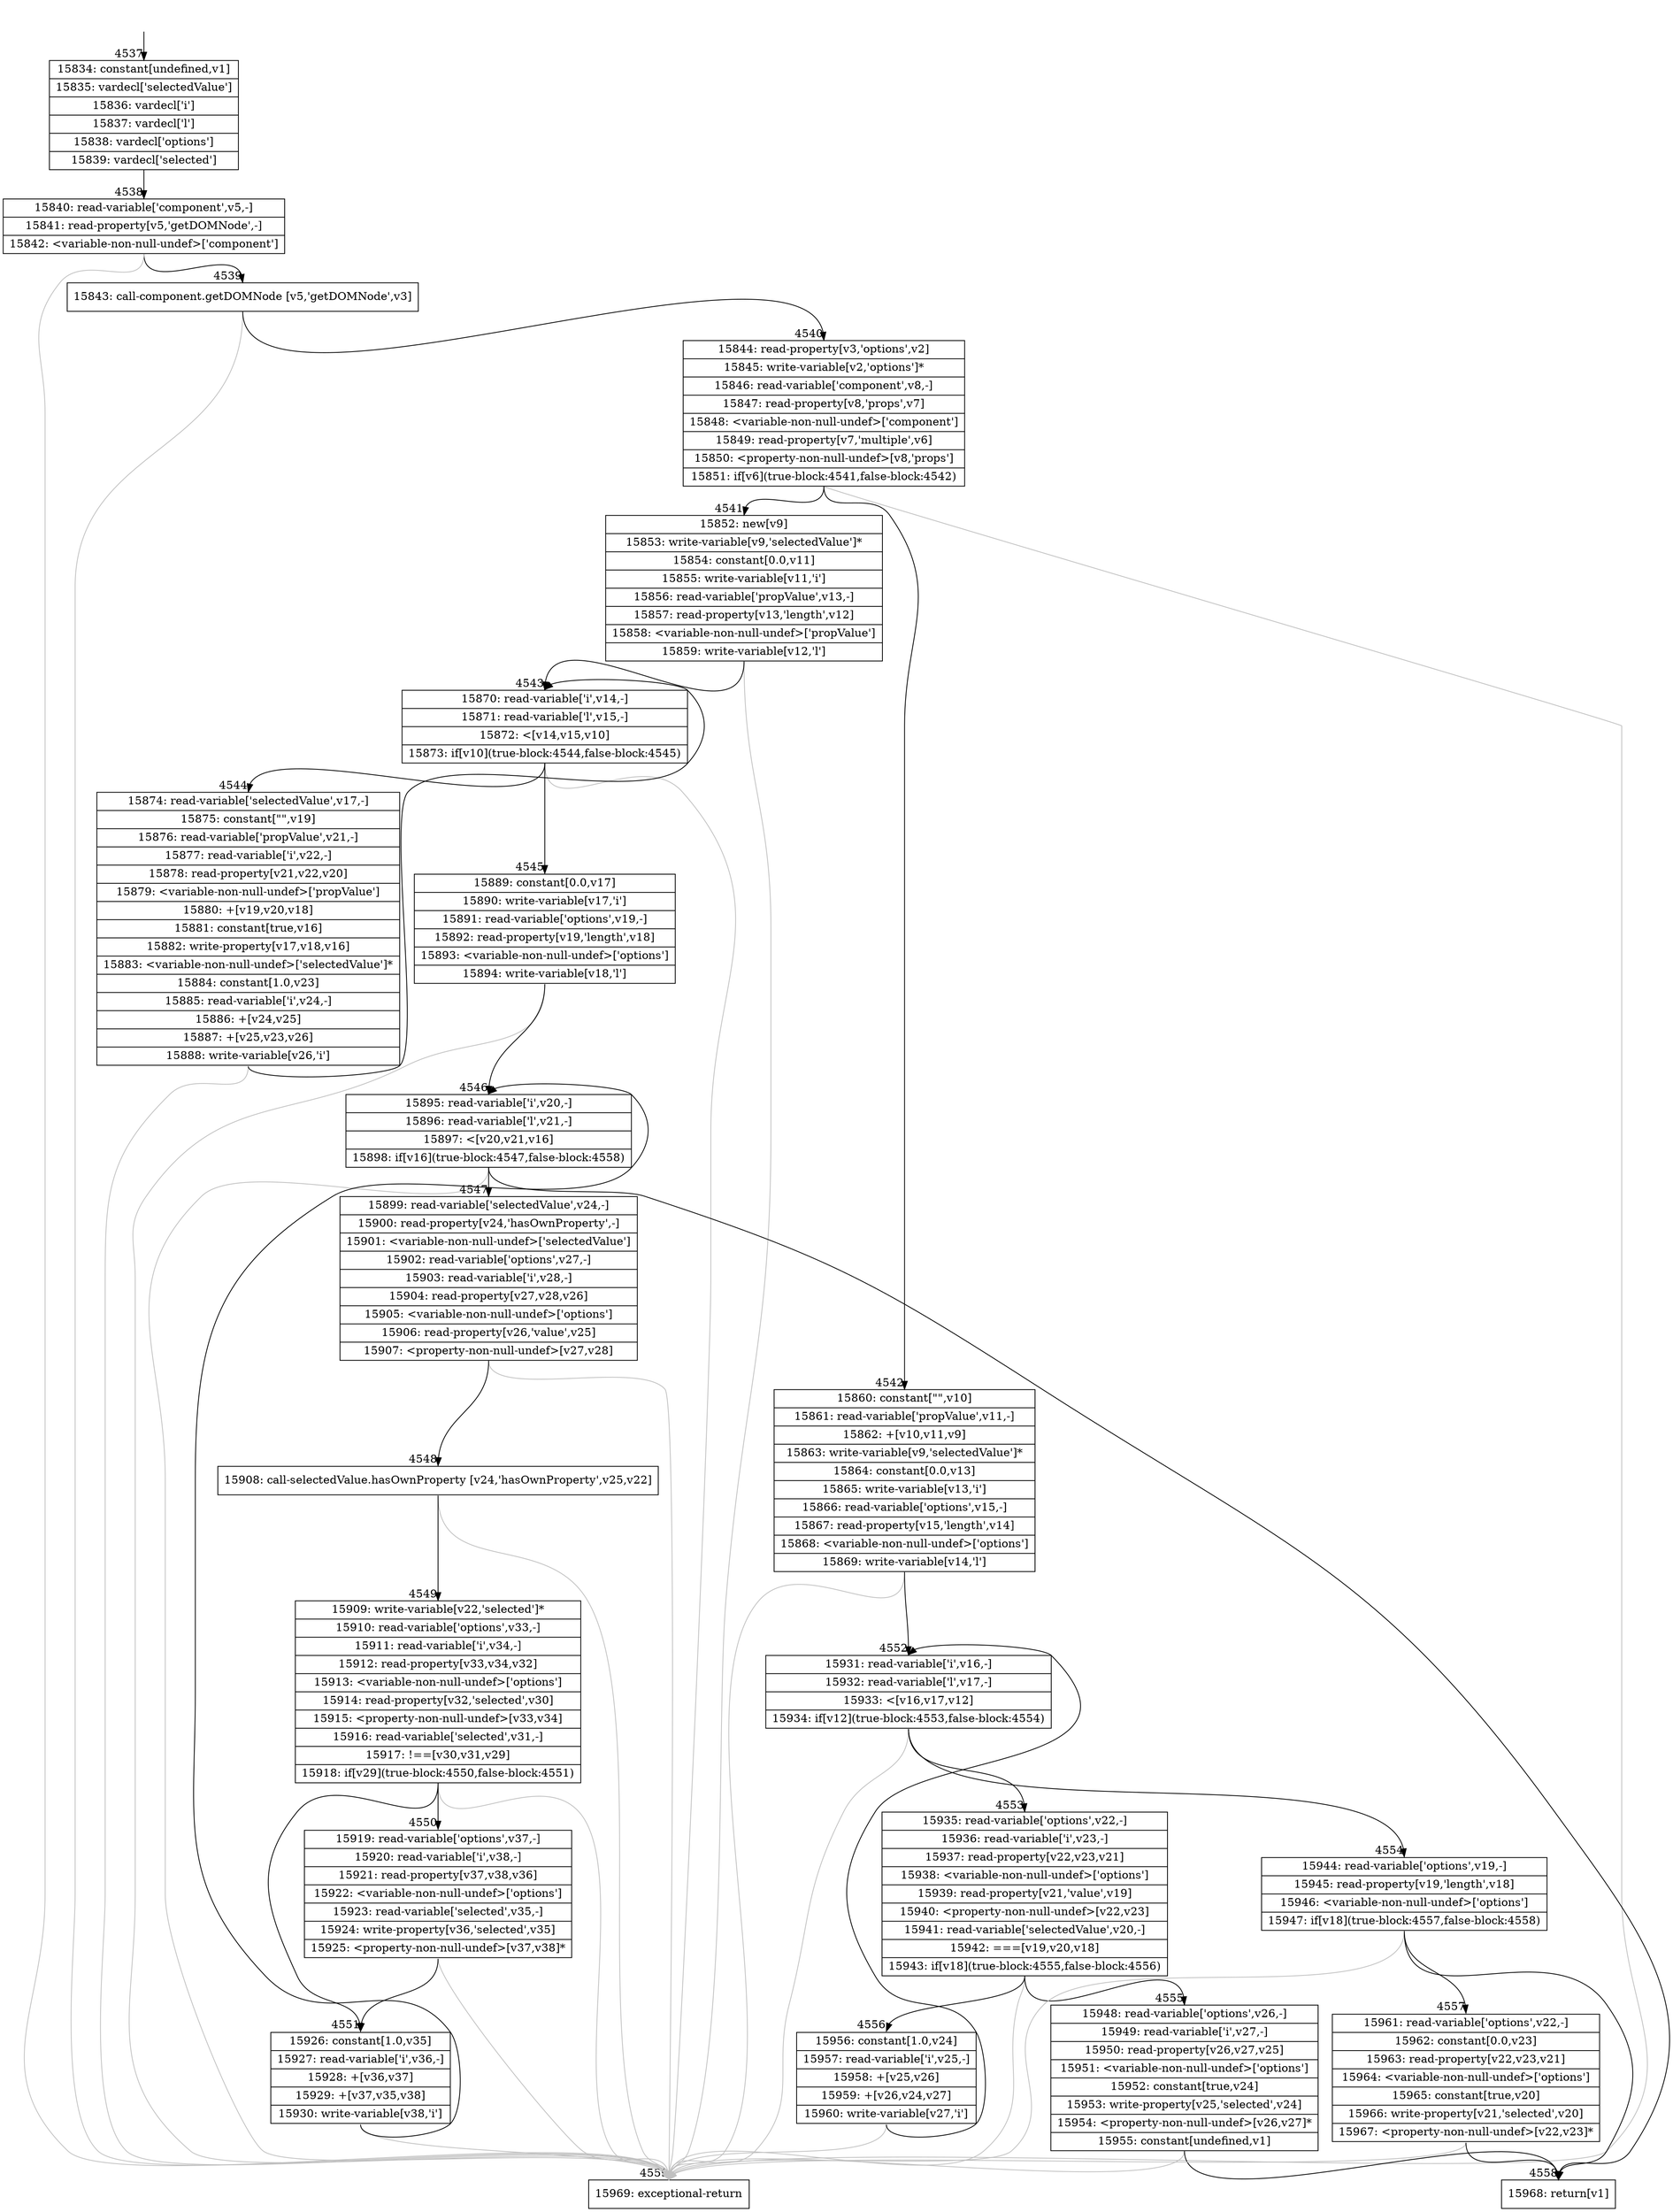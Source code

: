 digraph {
rankdir="TD"
BB_entry309[shape=none,label=""];
BB_entry309 -> BB4537 [tailport=s, headport=n, headlabel="    4537"]
BB4537 [shape=record label="{15834: constant[undefined,v1]|15835: vardecl['selectedValue']|15836: vardecl['i']|15837: vardecl['l']|15838: vardecl['options']|15839: vardecl['selected']}" ] 
BB4537 -> BB4538 [tailport=s, headport=n, headlabel="      4538"]
BB4538 [shape=record label="{15840: read-variable['component',v5,-]|15841: read-property[v5,'getDOMNode',-]|15842: \<variable-non-null-undef\>['component']}" ] 
BB4538 -> BB4539 [tailport=s, headport=n, headlabel="      4539"]
BB4538 -> BB4559 [tailport=s, headport=n, color=gray, headlabel="      4559"]
BB4539 [shape=record label="{15843: call-component.getDOMNode [v5,'getDOMNode',v3]}" ] 
BB4539 -> BB4540 [tailport=s, headport=n, headlabel="      4540"]
BB4539 -> BB4559 [tailport=s, headport=n, color=gray]
BB4540 [shape=record label="{15844: read-property[v3,'options',v2]|15845: write-variable[v2,'options']*|15846: read-variable['component',v8,-]|15847: read-property[v8,'props',v7]|15848: \<variable-non-null-undef\>['component']|15849: read-property[v7,'multiple',v6]|15850: \<property-non-null-undef\>[v8,'props']|15851: if[v6](true-block:4541,false-block:4542)}" ] 
BB4540 -> BB4541 [tailport=s, headport=n, headlabel="      4541"]
BB4540 -> BB4542 [tailport=s, headport=n, headlabel="      4542"]
BB4540 -> BB4559 [tailport=s, headport=n, color=gray]
BB4541 [shape=record label="{15852: new[v9]|15853: write-variable[v9,'selectedValue']*|15854: constant[0.0,v11]|15855: write-variable[v11,'i']|15856: read-variable['propValue',v13,-]|15857: read-property[v13,'length',v12]|15858: \<variable-non-null-undef\>['propValue']|15859: write-variable[v12,'l']}" ] 
BB4541 -> BB4543 [tailport=s, headport=n, headlabel="      4543"]
BB4541 -> BB4559 [tailport=s, headport=n, color=gray]
BB4542 [shape=record label="{15860: constant[\"\",v10]|15861: read-variable['propValue',v11,-]|15862: +[v10,v11,v9]|15863: write-variable[v9,'selectedValue']*|15864: constant[0.0,v13]|15865: write-variable[v13,'i']|15866: read-variable['options',v15,-]|15867: read-property[v15,'length',v14]|15868: \<variable-non-null-undef\>['options']|15869: write-variable[v14,'l']}" ] 
BB4542 -> BB4552 [tailport=s, headport=n, headlabel="      4552"]
BB4542 -> BB4559 [tailport=s, headport=n, color=gray]
BB4543 [shape=record label="{15870: read-variable['i',v14,-]|15871: read-variable['l',v15,-]|15872: \<[v14,v15,v10]|15873: if[v10](true-block:4544,false-block:4545)}" ] 
BB4543 -> BB4544 [tailport=s, headport=n, headlabel="      4544"]
BB4543 -> BB4545 [tailport=s, headport=n, headlabel="      4545"]
BB4543 -> BB4559 [tailport=s, headport=n, color=gray]
BB4544 [shape=record label="{15874: read-variable['selectedValue',v17,-]|15875: constant[\"\",v19]|15876: read-variable['propValue',v21,-]|15877: read-variable['i',v22,-]|15878: read-property[v21,v22,v20]|15879: \<variable-non-null-undef\>['propValue']|15880: +[v19,v20,v18]|15881: constant[true,v16]|15882: write-property[v17,v18,v16]|15883: \<variable-non-null-undef\>['selectedValue']*|15884: constant[1.0,v23]|15885: read-variable['i',v24,-]|15886: +[v24,v25]|15887: +[v25,v23,v26]|15888: write-variable[v26,'i']}" ] 
BB4544 -> BB4543 [tailport=s, headport=n]
BB4544 -> BB4559 [tailport=s, headport=n, color=gray]
BB4545 [shape=record label="{15889: constant[0.0,v17]|15890: write-variable[v17,'i']|15891: read-variable['options',v19,-]|15892: read-property[v19,'length',v18]|15893: \<variable-non-null-undef\>['options']|15894: write-variable[v18,'l']}" ] 
BB4545 -> BB4546 [tailport=s, headport=n, headlabel="      4546"]
BB4545 -> BB4559 [tailport=s, headport=n, color=gray]
BB4546 [shape=record label="{15895: read-variable['i',v20,-]|15896: read-variable['l',v21,-]|15897: \<[v20,v21,v16]|15898: if[v16](true-block:4547,false-block:4558)}" ] 
BB4546 -> BB4547 [tailport=s, headport=n, headlabel="      4547"]
BB4546 -> BB4558 [tailport=s, headport=n, headlabel="      4558"]
BB4546 -> BB4559 [tailport=s, headport=n, color=gray]
BB4547 [shape=record label="{15899: read-variable['selectedValue',v24,-]|15900: read-property[v24,'hasOwnProperty',-]|15901: \<variable-non-null-undef\>['selectedValue']|15902: read-variable['options',v27,-]|15903: read-variable['i',v28,-]|15904: read-property[v27,v28,v26]|15905: \<variable-non-null-undef\>['options']|15906: read-property[v26,'value',v25]|15907: \<property-non-null-undef\>[v27,v28]}" ] 
BB4547 -> BB4548 [tailport=s, headport=n, headlabel="      4548"]
BB4547 -> BB4559 [tailport=s, headport=n, color=gray]
BB4548 [shape=record label="{15908: call-selectedValue.hasOwnProperty [v24,'hasOwnProperty',v25,v22]}" ] 
BB4548 -> BB4549 [tailport=s, headport=n, headlabel="      4549"]
BB4548 -> BB4559 [tailport=s, headport=n, color=gray]
BB4549 [shape=record label="{15909: write-variable[v22,'selected']*|15910: read-variable['options',v33,-]|15911: read-variable['i',v34,-]|15912: read-property[v33,v34,v32]|15913: \<variable-non-null-undef\>['options']|15914: read-property[v32,'selected',v30]|15915: \<property-non-null-undef\>[v33,v34]|15916: read-variable['selected',v31,-]|15917: !==[v30,v31,v29]|15918: if[v29](true-block:4550,false-block:4551)}" ] 
BB4549 -> BB4550 [tailport=s, headport=n, headlabel="      4550"]
BB4549 -> BB4551 [tailport=s, headport=n, headlabel="      4551"]
BB4549 -> BB4559 [tailport=s, headport=n, color=gray]
BB4550 [shape=record label="{15919: read-variable['options',v37,-]|15920: read-variable['i',v38,-]|15921: read-property[v37,v38,v36]|15922: \<variable-non-null-undef\>['options']|15923: read-variable['selected',v35,-]|15924: write-property[v36,'selected',v35]|15925: \<property-non-null-undef\>[v37,v38]*}" ] 
BB4550 -> BB4551 [tailport=s, headport=n]
BB4550 -> BB4559 [tailport=s, headport=n, color=gray]
BB4551 [shape=record label="{15926: constant[1.0,v35]|15927: read-variable['i',v36,-]|15928: +[v36,v37]|15929: +[v37,v35,v38]|15930: write-variable[v38,'i']}" ] 
BB4551 -> BB4546 [tailport=s, headport=n]
BB4551 -> BB4559 [tailport=s, headport=n, color=gray]
BB4552 [shape=record label="{15931: read-variable['i',v16,-]|15932: read-variable['l',v17,-]|15933: \<[v16,v17,v12]|15934: if[v12](true-block:4553,false-block:4554)}" ] 
BB4552 -> BB4553 [tailport=s, headport=n, headlabel="      4553"]
BB4552 -> BB4554 [tailport=s, headport=n, headlabel="      4554"]
BB4552 -> BB4559 [tailport=s, headport=n, color=gray]
BB4553 [shape=record label="{15935: read-variable['options',v22,-]|15936: read-variable['i',v23,-]|15937: read-property[v22,v23,v21]|15938: \<variable-non-null-undef\>['options']|15939: read-property[v21,'value',v19]|15940: \<property-non-null-undef\>[v22,v23]|15941: read-variable['selectedValue',v20,-]|15942: ===[v19,v20,v18]|15943: if[v18](true-block:4555,false-block:4556)}" ] 
BB4553 -> BB4555 [tailport=s, headport=n, headlabel="      4555"]
BB4553 -> BB4556 [tailport=s, headport=n, headlabel="      4556"]
BB4553 -> BB4559 [tailport=s, headport=n, color=gray]
BB4554 [shape=record label="{15944: read-variable['options',v19,-]|15945: read-property[v19,'length',v18]|15946: \<variable-non-null-undef\>['options']|15947: if[v18](true-block:4557,false-block:4558)}" ] 
BB4554 -> BB4557 [tailport=s, headport=n, headlabel="      4557"]
BB4554 -> BB4558 [tailport=s, headport=n]
BB4554 -> BB4559 [tailport=s, headport=n, color=gray]
BB4555 [shape=record label="{15948: read-variable['options',v26,-]|15949: read-variable['i',v27,-]|15950: read-property[v26,v27,v25]|15951: \<variable-non-null-undef\>['options']|15952: constant[true,v24]|15953: write-property[v25,'selected',v24]|15954: \<property-non-null-undef\>[v26,v27]*|15955: constant[undefined,v1]}" ] 
BB4555 -> BB4558 [tailport=s, headport=n]
BB4555 -> BB4559 [tailport=s, headport=n, color=gray]
BB4556 [shape=record label="{15956: constant[1.0,v24]|15957: read-variable['i',v25,-]|15958: +[v25,v26]|15959: +[v26,v24,v27]|15960: write-variable[v27,'i']}" ] 
BB4556 -> BB4552 [tailport=s, headport=n]
BB4556 -> BB4559 [tailport=s, headport=n, color=gray]
BB4557 [shape=record label="{15961: read-variable['options',v22,-]|15962: constant[0.0,v23]|15963: read-property[v22,v23,v21]|15964: \<variable-non-null-undef\>['options']|15965: constant[true,v20]|15966: write-property[v21,'selected',v20]|15967: \<property-non-null-undef\>[v22,v23]*}" ] 
BB4557 -> BB4558 [tailport=s, headport=n]
BB4557 -> BB4559 [tailport=s, headport=n, color=gray]
BB4558 [shape=record label="{15968: return[v1]}" ] 
BB4559 [shape=record label="{15969: exceptional-return}" ] 
//#$~ 8543
}
